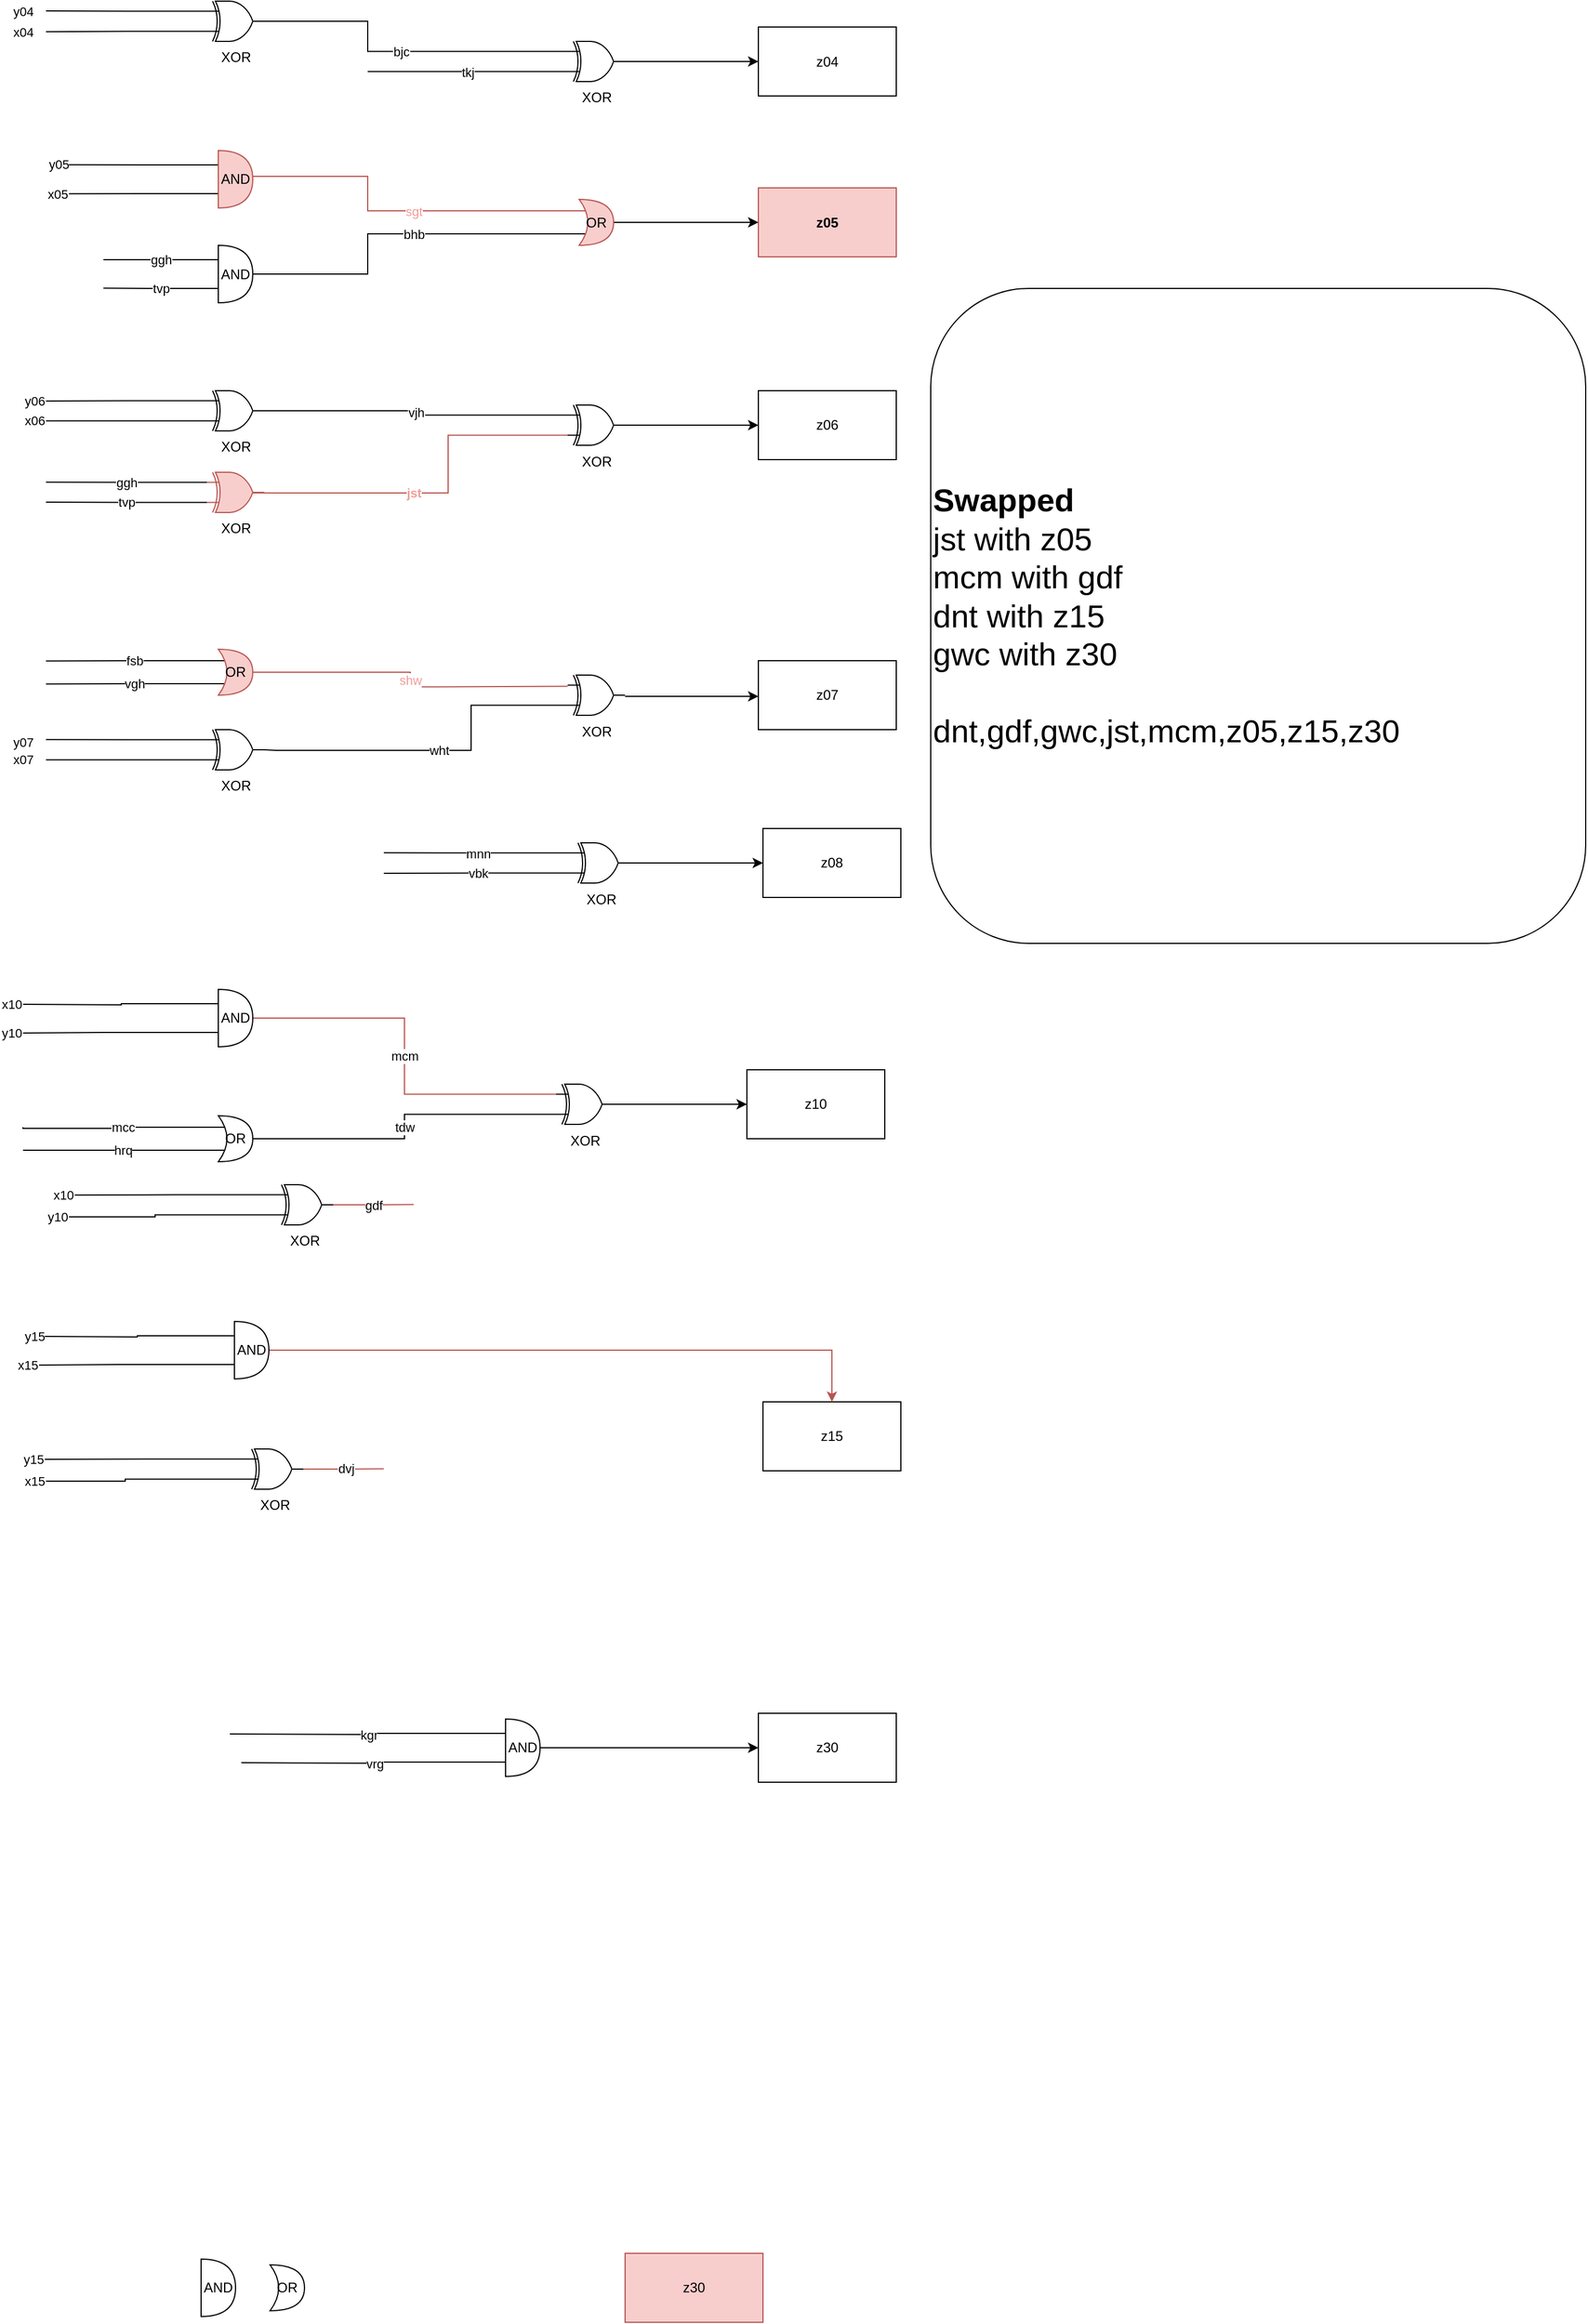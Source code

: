 <mxfile version="21.6.2" type="device">
  <diagram name="Page-1" id="REa99KtzlAY7XR-984mE">
    <mxGraphModel dx="1599" dy="1247" grid="1" gridSize="10" guides="1" tooltips="1" connect="1" arrows="1" fold="1" page="1" pageScale="1" pageWidth="827" pageHeight="1169" math="0" shadow="0">
      <root>
        <mxCell id="0" />
        <mxCell id="1" parent="0" />
        <mxCell id="uebBENzF8Cfto2oKfxIs-1" value="AND" style="shape=or;whiteSpace=wrap;html=1;" vertex="1" parent="1">
          <mxGeometry x="255" y="1985" width="30" height="50" as="geometry" />
        </mxCell>
        <mxCell id="uebBENzF8Cfto2oKfxIs-10" style="edgeStyle=orthogonalEdgeStyle;rounded=0;orthogonalLoop=1;jettySize=auto;html=1;entryX=0;entryY=0.5;entryDx=0;entryDy=0;" edge="1" parent="1" source="uebBENzF8Cfto2oKfxIs-2" target="uebBENzF8Cfto2oKfxIs-6">
          <mxGeometry relative="1" as="geometry" />
        </mxCell>
        <mxCell id="uebBENzF8Cfto2oKfxIs-13" value="bjc" style="edgeStyle=orthogonalEdgeStyle;rounded=0;orthogonalLoop=1;jettySize=auto;html=1;exitX=0;exitY=0.25;exitDx=0;exitDy=0;exitPerimeter=0;startArrow=none;startFill=0;endArrow=none;endFill=0;entryX=1;entryY=0.5;entryDx=0;entryDy=0;entryPerimeter=0;" edge="1" parent="1" source="uebBENzF8Cfto2oKfxIs-2" target="uebBENzF8Cfto2oKfxIs-42">
          <mxGeometry relative="1" as="geometry">
            <mxPoint x="280" y="32.5" as="targetPoint" />
            <Array as="points">
              <mxPoint x="400" y="63.5" />
              <mxPoint x="400" y="37.5" />
            </Array>
          </mxGeometry>
        </mxCell>
        <mxCell id="uebBENzF8Cfto2oKfxIs-15" value="tkj" style="edgeStyle=orthogonalEdgeStyle;rounded=0;orthogonalLoop=1;jettySize=auto;html=1;exitX=0;exitY=0.75;exitDx=0;exitDy=0;exitPerimeter=0;endArrow=none;endFill=0;" edge="1" parent="1" source="uebBENzF8Cfto2oKfxIs-2">
          <mxGeometry relative="1" as="geometry">
            <mxPoint x="400" y="81.262" as="targetPoint" />
          </mxGeometry>
        </mxCell>
        <mxCell id="uebBENzF8Cfto2oKfxIs-2" value="XOR" style="verticalLabelPosition=bottom;shadow=0;dashed=0;align=center;html=1;verticalAlign=top;shape=mxgraph.electrical.logic_gates.logic_gate;operation=xor;" vertex="1" parent="1">
          <mxGeometry x="574" y="55" width="50" height="35" as="geometry" />
        </mxCell>
        <mxCell id="uebBENzF8Cfto2oKfxIs-3" value="OR" style="shape=xor;whiteSpace=wrap;html=1;" vertex="1" parent="1">
          <mxGeometry x="315" y="1990" width="30" height="40" as="geometry" />
        </mxCell>
        <mxCell id="uebBENzF8Cfto2oKfxIs-5" value="z05" style="rounded=0;whiteSpace=wrap;html=1;fillColor=#f8cecc;strokeColor=#b85450;fontStyle=1" vertex="1" parent="1">
          <mxGeometry x="740" y="182.5" width="120" height="60" as="geometry" />
        </mxCell>
        <mxCell id="uebBENzF8Cfto2oKfxIs-6" value="z04" style="rounded=0;whiteSpace=wrap;html=1;" vertex="1" parent="1">
          <mxGeometry x="740" y="42.5" width="120" height="60" as="geometry" />
        </mxCell>
        <mxCell id="uebBENzF8Cfto2oKfxIs-7" value="z06" style="rounded=0;whiteSpace=wrap;html=1;" vertex="1" parent="1">
          <mxGeometry x="740" y="359" width="120" height="60" as="geometry" />
        </mxCell>
        <mxCell id="uebBENzF8Cfto2oKfxIs-8" value="z07" style="rounded=0;whiteSpace=wrap;html=1;" vertex="1" parent="1">
          <mxGeometry x="740" y="594" width="120" height="60" as="geometry" />
        </mxCell>
        <mxCell id="uebBENzF8Cfto2oKfxIs-9" value="z08" style="rounded=0;whiteSpace=wrap;html=1;" vertex="1" parent="1">
          <mxGeometry x="744" y="740" width="120" height="60" as="geometry" />
        </mxCell>
        <mxCell id="uebBENzF8Cfto2oKfxIs-17" style="edgeStyle=orthogonalEdgeStyle;rounded=0;orthogonalLoop=1;jettySize=auto;html=1;" edge="1" parent="1" source="uebBENzF8Cfto2oKfxIs-16" target="uebBENzF8Cfto2oKfxIs-5">
          <mxGeometry relative="1" as="geometry" />
        </mxCell>
        <mxCell id="uebBENzF8Cfto2oKfxIs-18" value="&lt;font color=&quot;#f19c99&quot;&gt;sgt&lt;/font&gt;" style="edgeStyle=orthogonalEdgeStyle;rounded=0;orthogonalLoop=1;jettySize=auto;html=1;exitX=0.175;exitY=0.25;exitDx=0;exitDy=0;exitPerimeter=0;endArrow=none;endFill=0;fontStyle=0;fillColor=#f8cecc;strokeColor=#b85450;entryX=1;entryY=0.5;entryDx=0;entryDy=0;entryPerimeter=0;" edge="1" parent="1" source="uebBENzF8Cfto2oKfxIs-16" target="uebBENzF8Cfto2oKfxIs-33">
          <mxGeometry x="-0.217" relative="1" as="geometry">
            <mxPoint x="410" y="202.643" as="targetPoint" />
            <Array as="points">
              <mxPoint x="400" y="202.5" />
              <mxPoint x="400" y="172.5" />
              <mxPoint x="270" y="172.5" />
              <mxPoint x="270" y="175.5" />
            </Array>
            <mxPoint as="offset" />
          </mxGeometry>
        </mxCell>
        <mxCell id="uebBENzF8Cfto2oKfxIs-19" value="bhb" style="edgeStyle=orthogonalEdgeStyle;rounded=0;orthogonalLoop=1;jettySize=auto;html=1;exitX=0.175;exitY=0.75;exitDx=0;exitDy=0;exitPerimeter=0;endArrow=none;endFill=0;fontStyle=0;fillColor=#f8cecc;strokeColor=#000000;entryX=1;entryY=0.5;entryDx=0;entryDy=0;entryPerimeter=0;" edge="1" parent="1" source="uebBENzF8Cfto2oKfxIs-16" target="uebBENzF8Cfto2oKfxIs-36">
          <mxGeometry x="-0.08" relative="1" as="geometry">
            <mxPoint x="310" y="257.5" as="targetPoint" />
            <mxPoint x="599.25" y="222.5" as="sourcePoint" />
            <Array as="points">
              <mxPoint x="400" y="222.5" />
              <mxPoint x="400" y="257.5" />
            </Array>
            <mxPoint as="offset" />
          </mxGeometry>
        </mxCell>
        <mxCell id="uebBENzF8Cfto2oKfxIs-16" value="OR" style="shape=xor;whiteSpace=wrap;html=1;fontStyle=0;fillColor=#f8cecc;strokeColor=#b85450;" vertex="1" parent="1">
          <mxGeometry x="584" y="192.5" width="30" height="40" as="geometry" />
        </mxCell>
        <mxCell id="uebBENzF8Cfto2oKfxIs-21" style="edgeStyle=orthogonalEdgeStyle;rounded=0;orthogonalLoop=1;jettySize=auto;html=1;entryX=0;entryY=0.5;entryDx=0;entryDy=0;" edge="1" parent="1" source="uebBENzF8Cfto2oKfxIs-20" target="uebBENzF8Cfto2oKfxIs-7">
          <mxGeometry relative="1" as="geometry" />
        </mxCell>
        <mxCell id="uebBENzF8Cfto2oKfxIs-22" value="vjh" style="edgeStyle=orthogonalEdgeStyle;rounded=0;orthogonalLoop=1;jettySize=auto;html=1;exitX=0;exitY=0.25;exitDx=0;exitDy=0;exitPerimeter=0;endArrow=none;endFill=0;entryX=1;entryY=0.5;entryDx=0;entryDy=0;entryPerimeter=0;" edge="1" parent="1" source="uebBENzF8Cfto2oKfxIs-20" target="uebBENzF8Cfto2oKfxIs-39">
          <mxGeometry relative="1" as="geometry">
            <mxPoint x="310" y="380" as="targetPoint" />
          </mxGeometry>
        </mxCell>
        <mxCell id="uebBENzF8Cfto2oKfxIs-23" value="&lt;font color=&quot;#f19c99&quot;&gt;jst&lt;/font&gt;" style="edgeStyle=orthogonalEdgeStyle;rounded=0;orthogonalLoop=1;jettySize=auto;html=1;exitX=0;exitY=0.75;exitDx=0;exitDy=0;exitPerimeter=0;endArrow=none;endFill=0;entryX=1;entryY=0.5;entryDx=0;entryDy=0;entryPerimeter=0;fillColor=#f8cecc;strokeColor=#b85450;fontStyle=1" edge="1" parent="1" source="uebBENzF8Cfto2oKfxIs-20" target="uebBENzF8Cfto2oKfxIs-45">
          <mxGeometry x="-0.015" y="-1" relative="1" as="geometry">
            <mxPoint x="280" y="450" as="targetPoint" />
            <Array as="points">
              <mxPoint x="470" y="398" />
              <mxPoint x="470" y="448" />
              <mxPoint x="280" y="448" />
            </Array>
            <mxPoint y="1" as="offset" />
          </mxGeometry>
        </mxCell>
        <mxCell id="uebBENzF8Cfto2oKfxIs-20" value="XOR" style="verticalLabelPosition=bottom;shadow=0;dashed=0;align=center;html=1;verticalAlign=top;shape=mxgraph.electrical.logic_gates.logic_gate;operation=xor;" vertex="1" parent="1">
          <mxGeometry x="574" y="371.5" width="50" height="35" as="geometry" />
        </mxCell>
        <mxCell id="uebBENzF8Cfto2oKfxIs-24" value="&lt;font color=&quot;#f19c99&quot;&gt;shw&lt;/font&gt;" style="edgeStyle=orthogonalEdgeStyle;rounded=0;orthogonalLoop=1;jettySize=auto;html=1;exitX=0;exitY=0.25;exitDx=0;exitDy=0;exitPerimeter=0;endArrow=none;endFill=0;entryX=1;entryY=0.5;entryDx=0;entryDy=0;entryPerimeter=0;fillColor=#f8cecc;strokeColor=#b85450;" edge="1" parent="1" target="uebBENzF8Cfto2oKfxIs-51">
          <mxGeometry x="-0.004" relative="1" as="geometry">
            <mxPoint x="350" y="614" as="targetPoint" />
            <mxPoint x="574" y="616.25" as="sourcePoint" />
            <mxPoint as="offset" />
          </mxGeometry>
        </mxCell>
        <mxCell id="uebBENzF8Cfto2oKfxIs-25" value="wht" style="edgeStyle=orthogonalEdgeStyle;rounded=0;orthogonalLoop=1;jettySize=auto;html=1;exitX=0;exitY=0.75;exitDx=0;exitDy=0;exitPerimeter=0;endArrow=none;endFill=0;entryX=1;entryY=0.5;entryDx=0;entryDy=0;entryPerimeter=0;" edge="1" parent="1" source="uebBENzF8Cfto2oKfxIs-26" target="uebBENzF8Cfto2oKfxIs-55">
          <mxGeometry x="-0.001" relative="1" as="geometry">
            <mxPoint x="320" y="684" as="targetPoint" />
            <mxPoint x="564.95" y="654.0" as="sourcePoint" />
            <Array as="points">
              <mxPoint x="490" y="633" />
              <mxPoint x="490" y="672" />
              <mxPoint x="320" y="672" />
            </Array>
            <mxPoint as="offset" />
          </mxGeometry>
        </mxCell>
        <mxCell id="uebBENzF8Cfto2oKfxIs-27" style="edgeStyle=orthogonalEdgeStyle;rounded=0;orthogonalLoop=1;jettySize=auto;html=1;entryX=0;entryY=0.5;entryDx=0;entryDy=0;" edge="1" parent="1">
          <mxGeometry relative="1" as="geometry">
            <mxPoint x="624" y="625.0" as="sourcePoint" />
            <mxPoint x="740" y="625.0" as="targetPoint" />
          </mxGeometry>
        </mxCell>
        <mxCell id="uebBENzF8Cfto2oKfxIs-26" value="XOR" style="verticalLabelPosition=bottom;shadow=0;dashed=0;align=center;html=1;verticalAlign=top;shape=mxgraph.electrical.logic_gates.logic_gate;operation=xor;" vertex="1" parent="1">
          <mxGeometry x="574" y="606.5" width="50" height="35" as="geometry" />
        </mxCell>
        <mxCell id="uebBENzF8Cfto2oKfxIs-28" value="mnn" style="edgeStyle=orthogonalEdgeStyle;rounded=0;orthogonalLoop=1;jettySize=auto;html=1;exitX=0;exitY=0.25;exitDx=0;exitDy=0;exitPerimeter=0;endArrow=none;endFill=0;" edge="1" parent="1" source="uebBENzF8Cfto2oKfxIs-30">
          <mxGeometry relative="1" as="geometry">
            <mxPoint x="414" y="761.103" as="targetPoint" />
          </mxGeometry>
        </mxCell>
        <mxCell id="uebBENzF8Cfto2oKfxIs-29" value="vbk" style="edgeStyle=orthogonalEdgeStyle;rounded=0;orthogonalLoop=1;jettySize=auto;html=1;exitX=0;exitY=0.75;exitDx=0;exitDy=0;exitPerimeter=0;endArrow=none;endFill=0;" edge="1" parent="1" source="uebBENzF8Cfto2oKfxIs-30">
          <mxGeometry relative="1" as="geometry">
            <mxPoint x="414" y="779.034" as="targetPoint" />
          </mxGeometry>
        </mxCell>
        <mxCell id="uebBENzF8Cfto2oKfxIs-31" style="edgeStyle=orthogonalEdgeStyle;rounded=0;orthogonalLoop=1;jettySize=auto;html=1;" edge="1" parent="1" source="uebBENzF8Cfto2oKfxIs-30" target="uebBENzF8Cfto2oKfxIs-9">
          <mxGeometry relative="1" as="geometry" />
        </mxCell>
        <mxCell id="uebBENzF8Cfto2oKfxIs-30" value="XOR" style="verticalLabelPosition=bottom;shadow=0;dashed=0;align=center;html=1;verticalAlign=top;shape=mxgraph.electrical.logic_gates.logic_gate;operation=xor;" vertex="1" parent="1">
          <mxGeometry x="578" y="752.5" width="50" height="35" as="geometry" />
        </mxCell>
        <mxCell id="uebBENzF8Cfto2oKfxIs-74" value="gdf" style="edgeStyle=orthogonalEdgeStyle;rounded=0;orthogonalLoop=1;jettySize=auto;html=1;exitX=1;exitY=0.5;exitDx=0;exitDy=0;exitPerimeter=0;endArrow=none;endFill=0;fillColor=#f8cecc;strokeColor=#b85450;" edge="1" parent="1" source="uebBENzF8Cfto2oKfxIs-32">
          <mxGeometry relative="1" as="geometry">
            <mxPoint x="440" y="1067.286" as="targetPoint" />
          </mxGeometry>
        </mxCell>
        <mxCell id="uebBENzF8Cfto2oKfxIs-32" value="XOR" style="verticalLabelPosition=bottom;shadow=0;dashed=0;align=center;html=1;verticalAlign=top;shape=mxgraph.electrical.logic_gates.logic_gate;operation=xor;" vertex="1" parent="1">
          <mxGeometry x="320" y="1050" width="50" height="35" as="geometry" />
        </mxCell>
        <mxCell id="uebBENzF8Cfto2oKfxIs-34" value="y05" style="edgeStyle=orthogonalEdgeStyle;rounded=0;orthogonalLoop=1;jettySize=auto;html=1;exitX=0;exitY=0.25;exitDx=0;exitDy=0;exitPerimeter=0;endArrow=none;endFill=0;" edge="1" parent="1" source="uebBENzF8Cfto2oKfxIs-33">
          <mxGeometry x="1" y="10" relative="1" as="geometry">
            <mxPoint x="140" y="162.367" as="targetPoint" />
            <mxPoint x="-9" y="-10" as="offset" />
          </mxGeometry>
        </mxCell>
        <mxCell id="uebBENzF8Cfto2oKfxIs-35" value="x05" style="edgeStyle=orthogonalEdgeStyle;rounded=0;orthogonalLoop=1;jettySize=auto;html=1;exitX=0;exitY=0.75;exitDx=0;exitDy=0;exitPerimeter=0;endArrow=none;endFill=0;" edge="1" parent="1" source="uebBENzF8Cfto2oKfxIs-33">
          <mxGeometry x="1" y="10" relative="1" as="geometry">
            <mxPoint x="140" y="187.673" as="targetPoint" />
            <mxPoint x="-10" y="-10" as="offset" />
          </mxGeometry>
        </mxCell>
        <mxCell id="uebBENzF8Cfto2oKfxIs-33" value="AND" style="shape=or;whiteSpace=wrap;html=1;fillColor=#f8cecc;strokeColor=#b85450;" vertex="1" parent="1">
          <mxGeometry x="270" y="150" width="30" height="50" as="geometry" />
        </mxCell>
        <mxCell id="uebBENzF8Cfto2oKfxIs-37" value="ggh" style="edgeStyle=orthogonalEdgeStyle;rounded=0;orthogonalLoop=1;jettySize=auto;html=1;exitX=0;exitY=0.25;exitDx=0;exitDy=0;exitPerimeter=0;endArrow=none;endFill=0;" edge="1" parent="1" source="uebBENzF8Cfto2oKfxIs-36">
          <mxGeometry relative="1" as="geometry">
            <mxPoint x="170.0" y="244.983" as="targetPoint" />
          </mxGeometry>
        </mxCell>
        <mxCell id="uebBENzF8Cfto2oKfxIs-38" value="tvp" style="edgeStyle=orthogonalEdgeStyle;rounded=0;orthogonalLoop=1;jettySize=auto;html=1;exitX=0;exitY=0.75;exitDx=0;exitDy=0;exitPerimeter=0;endArrow=none;endFill=0;" edge="1" parent="1" source="uebBENzF8Cfto2oKfxIs-36">
          <mxGeometry relative="1" as="geometry">
            <mxPoint x="170.0" y="269.81" as="targetPoint" />
          </mxGeometry>
        </mxCell>
        <mxCell id="uebBENzF8Cfto2oKfxIs-36" value="AND" style="shape=or;whiteSpace=wrap;html=1;" vertex="1" parent="1">
          <mxGeometry x="270" y="232.5" width="30" height="50" as="geometry" />
        </mxCell>
        <mxCell id="uebBENzF8Cfto2oKfxIs-40" value="y06" style="edgeStyle=orthogonalEdgeStyle;rounded=0;orthogonalLoop=1;jettySize=auto;html=1;exitX=0;exitY=0.25;exitDx=0;exitDy=0;exitPerimeter=0;endArrow=none;endFill=0;" edge="1" parent="1" source="uebBENzF8Cfto2oKfxIs-39">
          <mxGeometry x="1" y="10" relative="1" as="geometry">
            <mxPoint x="120" y="368" as="targetPoint" />
            <mxPoint x="-10" y="-10" as="offset" />
          </mxGeometry>
        </mxCell>
        <mxCell id="uebBENzF8Cfto2oKfxIs-41" value="x06" style="edgeStyle=orthogonalEdgeStyle;rounded=0;orthogonalLoop=1;jettySize=auto;html=1;exitX=0;exitY=0.75;exitDx=0;exitDy=0;exitPerimeter=0;endArrow=none;endFill=0;" edge="1" parent="1" source="uebBENzF8Cfto2oKfxIs-39">
          <mxGeometry x="1" y="10" relative="1" as="geometry">
            <mxPoint x="120" y="385.25" as="targetPoint" />
            <mxPoint x="-10" y="-10" as="offset" />
          </mxGeometry>
        </mxCell>
        <mxCell id="uebBENzF8Cfto2oKfxIs-39" value="XOR" style="verticalLabelPosition=bottom;shadow=0;dashed=0;align=center;html=1;verticalAlign=top;shape=mxgraph.electrical.logic_gates.logic_gate;operation=xor;" vertex="1" parent="1">
          <mxGeometry x="260" y="359" width="50" height="35" as="geometry" />
        </mxCell>
        <mxCell id="uebBENzF8Cfto2oKfxIs-43" value="y04" style="edgeStyle=orthogonalEdgeStyle;rounded=0;orthogonalLoop=1;jettySize=auto;html=1;exitX=0;exitY=0.25;exitDx=0;exitDy=0;exitPerimeter=0;endArrow=none;endFill=0;" edge="1" parent="1" source="uebBENzF8Cfto2oKfxIs-42">
          <mxGeometry x="1" y="20" relative="1" as="geometry">
            <mxPoint x="120" y="28.5" as="targetPoint" />
            <mxPoint x="-20" y="-20" as="offset" />
          </mxGeometry>
        </mxCell>
        <mxCell id="uebBENzF8Cfto2oKfxIs-44" value="x04" style="edgeStyle=orthogonalEdgeStyle;rounded=0;orthogonalLoop=1;jettySize=auto;html=1;exitX=0;exitY=0.75;exitDx=0;exitDy=0;exitPerimeter=0;endArrow=none;endFill=0;" edge="1" parent="1" source="uebBENzF8Cfto2oKfxIs-42">
          <mxGeometry x="1" y="20" relative="1" as="geometry">
            <mxPoint x="120" y="46.682" as="targetPoint" />
            <mxPoint x="-20" y="-20" as="offset" />
          </mxGeometry>
        </mxCell>
        <mxCell id="uebBENzF8Cfto2oKfxIs-42" value="XOR" style="verticalLabelPosition=bottom;shadow=0;dashed=0;align=center;html=1;verticalAlign=top;shape=mxgraph.electrical.logic_gates.logic_gate;operation=xor;" vertex="1" parent="1">
          <mxGeometry x="260" y="20" width="50" height="35" as="geometry" />
        </mxCell>
        <mxCell id="uebBENzF8Cfto2oKfxIs-46" value="ggh" style="edgeStyle=orthogonalEdgeStyle;rounded=0;orthogonalLoop=1;jettySize=auto;html=1;exitX=0;exitY=0.25;exitDx=0;exitDy=0;exitPerimeter=0;endArrow=none;endFill=0;" edge="1" parent="1" source="uebBENzF8Cfto2oKfxIs-45">
          <mxGeometry relative="1" as="geometry">
            <mxPoint x="120" y="438.667" as="targetPoint" />
          </mxGeometry>
        </mxCell>
        <mxCell id="uebBENzF8Cfto2oKfxIs-47" value="tvp" style="edgeStyle=orthogonalEdgeStyle;rounded=0;orthogonalLoop=1;jettySize=auto;html=1;exitX=0;exitY=0.75;exitDx=0;exitDy=0;exitPerimeter=0;endArrow=none;endFill=0;" edge="1" parent="1" source="uebBENzF8Cfto2oKfxIs-45">
          <mxGeometry relative="1" as="geometry">
            <mxPoint x="120" y="456" as="targetPoint" />
          </mxGeometry>
        </mxCell>
        <mxCell id="uebBENzF8Cfto2oKfxIs-45" value="XOR" style="verticalLabelPosition=bottom;shadow=0;dashed=0;align=center;html=1;verticalAlign=top;shape=mxgraph.electrical.logic_gates.logic_gate;operation=xor;fillColor=#f8cecc;strokeColor=#b85450;" vertex="1" parent="1">
          <mxGeometry x="260" y="430" width="50" height="35" as="geometry" />
        </mxCell>
        <mxCell id="uebBENzF8Cfto2oKfxIs-53" value="fsb" style="edgeStyle=orthogonalEdgeStyle;rounded=0;orthogonalLoop=1;jettySize=auto;html=1;exitX=0.175;exitY=0.25;exitDx=0;exitDy=0;exitPerimeter=0;endArrow=none;endFill=0;" edge="1" parent="1" source="uebBENzF8Cfto2oKfxIs-51">
          <mxGeometry relative="1" as="geometry">
            <mxPoint x="120" y="594.286" as="targetPoint" />
          </mxGeometry>
        </mxCell>
        <mxCell id="uebBENzF8Cfto2oKfxIs-54" value="vgh" style="edgeStyle=orthogonalEdgeStyle;rounded=0;orthogonalLoop=1;jettySize=auto;html=1;exitX=0.175;exitY=0.75;exitDx=0;exitDy=0;exitPerimeter=0;endArrow=none;endFill=0;" edge="1" parent="1" source="uebBENzF8Cfto2oKfxIs-51">
          <mxGeometry relative="1" as="geometry">
            <mxPoint x="120" y="614.286" as="targetPoint" />
          </mxGeometry>
        </mxCell>
        <mxCell id="uebBENzF8Cfto2oKfxIs-51" value="OR" style="shape=xor;whiteSpace=wrap;html=1;fontStyle=0;fillColor=#f8cecc;strokeColor=#b85450;" vertex="1" parent="1">
          <mxGeometry x="270" y="584" width="30" height="40" as="geometry" />
        </mxCell>
        <mxCell id="uebBENzF8Cfto2oKfxIs-56" value="y07" style="edgeStyle=orthogonalEdgeStyle;rounded=0;orthogonalLoop=1;jettySize=auto;html=1;exitX=0;exitY=0.25;exitDx=0;exitDy=0;exitPerimeter=0;endArrow=none;endFill=0;" edge="1" parent="1" source="uebBENzF8Cfto2oKfxIs-55">
          <mxGeometry x="1" y="20" relative="1" as="geometry">
            <mxPoint x="120" y="662.634" as="targetPoint" />
            <mxPoint x="-20" y="-18" as="offset" />
          </mxGeometry>
        </mxCell>
        <mxCell id="uebBENzF8Cfto2oKfxIs-57" value="x07" style="edgeStyle=orthogonalEdgeStyle;rounded=0;orthogonalLoop=1;jettySize=auto;html=1;exitX=0;exitY=0.75;exitDx=0;exitDy=0;exitPerimeter=0;endArrow=none;endFill=0;" edge="1" parent="1" source="uebBENzF8Cfto2oKfxIs-55">
          <mxGeometry x="1" y="20" relative="1" as="geometry">
            <mxPoint x="120" y="680.195" as="targetPoint" />
            <mxPoint x="-20" y="-20" as="offset" />
          </mxGeometry>
        </mxCell>
        <mxCell id="uebBENzF8Cfto2oKfxIs-55" value="XOR" style="verticalLabelPosition=bottom;shadow=0;dashed=0;align=center;html=1;verticalAlign=top;shape=mxgraph.electrical.logic_gates.logic_gate;operation=xor;" vertex="1" parent="1">
          <mxGeometry x="260" y="654" width="50" height="35" as="geometry" />
        </mxCell>
        <mxCell id="uebBENzF8Cfto2oKfxIs-58" value="z30" style="rounded=0;whiteSpace=wrap;html=1;fillColor=#f8cecc;strokeColor=#b85450;" vertex="1" parent="1">
          <mxGeometry x="624" y="1980" width="120" height="60" as="geometry" />
        </mxCell>
        <mxCell id="uebBENzF8Cfto2oKfxIs-59" value="&lt;div style=&quot;font-size: 28px;&quot;&gt;&lt;b style=&quot;background-color: initial;&quot;&gt;&lt;font style=&quot;font-size: 28px;&quot;&gt;Swapped&lt;/font&gt;&lt;/b&gt;&lt;/div&gt;&lt;font style=&quot;font-size: 28px;&quot;&gt;&lt;div style=&quot;&quot;&gt;&lt;span style=&quot;background-color: initial;&quot;&gt;&lt;font style=&quot;font-size: 28px;&quot;&gt;jst with z05&lt;/font&gt;&lt;/span&gt;&lt;/div&gt;&lt;div style=&quot;&quot;&gt;&lt;span style=&quot;background-color: initial;&quot;&gt;&lt;font style=&quot;font-size: 28px;&quot;&gt;mcm with gdf&lt;/font&gt;&lt;/span&gt;&lt;/div&gt;&lt;div style=&quot;&quot;&gt;&lt;span style=&quot;background-color: initial;&quot;&gt;&lt;font style=&quot;font-size: 28px;&quot;&gt;dnt with z15&lt;/font&gt;&lt;/span&gt;&lt;/div&gt;&lt;div style=&quot;&quot;&gt;&lt;span style=&quot;background-color: initial;&quot;&gt;&lt;font style=&quot;font-size: 28px;&quot;&gt;gwc with z30&lt;/font&gt;&lt;/span&gt;&lt;/div&gt;&lt;div style=&quot;&quot;&gt;&lt;span style=&quot;background-color: initial;&quot;&gt;&lt;font style=&quot;font-size: 28px;&quot;&gt;&lt;br&gt;&lt;/font&gt;&lt;/span&gt;&lt;/div&gt;&lt;div style=&quot;&quot;&gt;&lt;font style=&quot;font-size: 28px;&quot;&gt;dnt,gdf,gwc,jst,mcm,z05,z15,z30&lt;/font&gt;&lt;span style=&quot;background-color: initial; font-size: 18px;&quot;&gt;&lt;/span&gt;&lt;/div&gt;&lt;/font&gt;" style="rounded=1;whiteSpace=wrap;html=1;align=left;" vertex="1" parent="1">
          <mxGeometry x="890" y="270" width="570" height="570" as="geometry" />
        </mxCell>
        <mxCell id="uebBENzF8Cfto2oKfxIs-60" value="z10" style="rounded=0;whiteSpace=wrap;html=1;" vertex="1" parent="1">
          <mxGeometry x="730" y="950" width="120" height="60" as="geometry" />
        </mxCell>
        <mxCell id="uebBENzF8Cfto2oKfxIs-61" value="mcm" style="edgeStyle=orthogonalEdgeStyle;rounded=0;orthogonalLoop=1;jettySize=auto;html=1;exitX=0;exitY=0.25;exitDx=0;exitDy=0;exitPerimeter=0;endArrow=none;endFill=0;entryX=1;entryY=0.5;entryDx=0;entryDy=0;entryPerimeter=0;fillColor=#f8cecc;strokeColor=#b85450;" edge="1" parent="1" source="uebBENzF8Cfto2oKfxIs-64" target="uebBENzF8Cfto2oKfxIs-65">
          <mxGeometry x="0.001" relative="1" as="geometry">
            <mxPoint x="380" y="920" as="targetPoint" />
            <mxPoint as="offset" />
          </mxGeometry>
        </mxCell>
        <mxCell id="uebBENzF8Cfto2oKfxIs-62" value="tdw" style="edgeStyle=orthogonalEdgeStyle;rounded=0;orthogonalLoop=1;jettySize=auto;html=1;exitX=0;exitY=0.75;exitDx=0;exitDy=0;exitPerimeter=0;endArrow=none;endFill=0;entryX=1;entryY=0.5;entryDx=0;entryDy=0;entryPerimeter=0;" edge="1" parent="1" source="uebBENzF8Cfto2oKfxIs-64" target="uebBENzF8Cfto2oKfxIs-68">
          <mxGeometry x="0.002" relative="1" as="geometry">
            <mxPoint x="380" y="1030" as="targetPoint" />
            <mxPoint as="offset" />
          </mxGeometry>
        </mxCell>
        <mxCell id="uebBENzF8Cfto2oKfxIs-63" style="edgeStyle=orthogonalEdgeStyle;rounded=0;orthogonalLoop=1;jettySize=auto;html=1;" edge="1" parent="1" source="uebBENzF8Cfto2oKfxIs-64" target="uebBENzF8Cfto2oKfxIs-60">
          <mxGeometry relative="1" as="geometry" />
        </mxCell>
        <mxCell id="uebBENzF8Cfto2oKfxIs-64" value="XOR" style="verticalLabelPosition=bottom;shadow=0;dashed=0;align=center;html=1;verticalAlign=top;shape=mxgraph.electrical.logic_gates.logic_gate;operation=xor;" vertex="1" parent="1">
          <mxGeometry x="564" y="962.5" width="50" height="35" as="geometry" />
        </mxCell>
        <mxCell id="uebBENzF8Cfto2oKfxIs-66" value="x10" style="edgeStyle=orthogonalEdgeStyle;rounded=0;orthogonalLoop=1;jettySize=auto;html=1;exitX=0;exitY=0.25;exitDx=0;exitDy=0;exitPerimeter=0;endArrow=none;endFill=0;" edge="1" parent="1" source="uebBENzF8Cfto2oKfxIs-65">
          <mxGeometry x="1" y="10" relative="1" as="geometry">
            <mxPoint x="100" y="893" as="targetPoint" />
            <mxPoint x="-10" y="-10" as="offset" />
          </mxGeometry>
        </mxCell>
        <mxCell id="uebBENzF8Cfto2oKfxIs-67" value="y10" style="edgeStyle=orthogonalEdgeStyle;rounded=0;orthogonalLoop=1;jettySize=auto;html=1;exitX=0;exitY=0.75;exitDx=0;exitDy=0;exitPerimeter=0;endArrow=none;endFill=0;" edge="1" parent="1" source="uebBENzF8Cfto2oKfxIs-65">
          <mxGeometry x="1" y="-10" relative="1" as="geometry">
            <mxPoint x="100" y="918" as="targetPoint" />
            <Array as="points">
              <mxPoint x="170" y="918" />
            </Array>
            <mxPoint x="-10" y="10" as="offset" />
          </mxGeometry>
        </mxCell>
        <mxCell id="uebBENzF8Cfto2oKfxIs-65" value="AND" style="shape=or;whiteSpace=wrap;html=1;" vertex="1" parent="1">
          <mxGeometry x="270" y="880" width="30" height="50" as="geometry" />
        </mxCell>
        <mxCell id="uebBENzF8Cfto2oKfxIs-69" value="mcc" style="edgeStyle=orthogonalEdgeStyle;rounded=0;orthogonalLoop=1;jettySize=auto;html=1;exitX=0.175;exitY=0.25;exitDx=0;exitDy=0;exitPerimeter=0;endArrow=none;endFill=0;" edge="1" parent="1" source="uebBENzF8Cfto2oKfxIs-68">
          <mxGeometry relative="1" as="geometry">
            <mxPoint x="100" y="1000" as="targetPoint" />
            <Array as="points">
              <mxPoint x="180" y="1000" />
              <mxPoint x="180" y="1001" />
              <mxPoint x="100" y="1001" />
            </Array>
          </mxGeometry>
        </mxCell>
        <mxCell id="uebBENzF8Cfto2oKfxIs-70" value="hrq" style="edgeStyle=orthogonalEdgeStyle;rounded=0;orthogonalLoop=1;jettySize=auto;html=1;exitX=0.175;exitY=0.75;exitDx=0;exitDy=0;exitPerimeter=0;endArrow=none;endFill=0;" edge="1" parent="1" source="uebBENzF8Cfto2oKfxIs-68">
          <mxGeometry relative="1" as="geometry">
            <mxPoint x="100" y="1020" as="targetPoint" />
          </mxGeometry>
        </mxCell>
        <mxCell id="uebBENzF8Cfto2oKfxIs-68" value="OR" style="shape=xor;whiteSpace=wrap;html=1;fontStyle=0;" vertex="1" parent="1">
          <mxGeometry x="270" y="990" width="30" height="40" as="geometry" />
        </mxCell>
        <mxCell id="uebBENzF8Cfto2oKfxIs-71" value="x10" style="edgeStyle=orthogonalEdgeStyle;rounded=0;orthogonalLoop=1;jettySize=auto;html=1;exitX=0;exitY=0.25;exitDx=0;exitDy=0;exitPerimeter=0;endArrow=none;endFill=0;" edge="1" parent="1" source="uebBENzF8Cfto2oKfxIs-32">
          <mxGeometry x="1" y="10" relative="1" as="geometry">
            <mxPoint x="145" y="1059" as="targetPoint" />
            <mxPoint x="-10" y="-10" as="offset" />
            <mxPoint x="315" y="1052.5" as="sourcePoint" />
          </mxGeometry>
        </mxCell>
        <mxCell id="uebBENzF8Cfto2oKfxIs-72" value="y10" style="edgeStyle=orthogonalEdgeStyle;rounded=0;orthogonalLoop=1;jettySize=auto;html=1;exitX=0;exitY=0.75;exitDx=0;exitDy=0;exitPerimeter=0;endArrow=none;endFill=0;" edge="1" parent="1" source="uebBENzF8Cfto2oKfxIs-32">
          <mxGeometry x="1" y="-10" relative="1" as="geometry">
            <mxPoint x="140" y="1078" as="targetPoint" />
            <Array as="points">
              <mxPoint x="215" y="1076" />
              <mxPoint x="215" y="1078" />
            </Array>
            <mxPoint x="-10" y="10" as="offset" />
            <mxPoint x="315" y="1077.5" as="sourcePoint" />
          </mxGeometry>
        </mxCell>
        <mxCell id="uebBENzF8Cfto2oKfxIs-76" value="z15" style="rounded=0;whiteSpace=wrap;html=1;" vertex="1" parent="1">
          <mxGeometry x="744" y="1239" width="120" height="60" as="geometry" />
        </mxCell>
        <mxCell id="uebBENzF8Cfto2oKfxIs-79" style="edgeStyle=orthogonalEdgeStyle;rounded=0;orthogonalLoop=1;jettySize=auto;html=1;exitX=1;exitY=0.5;exitDx=0;exitDy=0;exitPerimeter=0;fillColor=#f8cecc;strokeColor=#b85450;" edge="1" parent="1" source="uebBENzF8Cfto2oKfxIs-83" target="uebBENzF8Cfto2oKfxIs-76">
          <mxGeometry relative="1" as="geometry">
            <mxPoint x="320" y="1190" as="sourcePoint" />
          </mxGeometry>
        </mxCell>
        <mxCell id="uebBENzF8Cfto2oKfxIs-81" value="y15" style="edgeStyle=orthogonalEdgeStyle;rounded=0;orthogonalLoop=1;jettySize=auto;html=1;exitX=0;exitY=0.25;exitDx=0;exitDy=0;exitPerimeter=0;endArrow=none;endFill=0;" edge="1" parent="1" source="uebBENzF8Cfto2oKfxIs-83">
          <mxGeometry x="1" y="4" relative="1" as="geometry">
            <mxPoint x="114" y="1182" as="targetPoint" />
            <mxPoint x="-4" y="-4" as="offset" />
          </mxGeometry>
        </mxCell>
        <mxCell id="uebBENzF8Cfto2oKfxIs-82" value="x15" style="edgeStyle=orthogonalEdgeStyle;rounded=0;orthogonalLoop=1;jettySize=auto;html=1;exitX=0;exitY=0.75;exitDx=0;exitDy=0;exitPerimeter=0;endArrow=none;endFill=0;" edge="1" parent="1" source="uebBENzF8Cfto2oKfxIs-83">
          <mxGeometry x="1" y="-10" relative="1" as="geometry">
            <mxPoint x="114" y="1207" as="targetPoint" />
            <Array as="points">
              <mxPoint x="184" y="1207" />
            </Array>
            <mxPoint x="-10" y="10" as="offset" />
          </mxGeometry>
        </mxCell>
        <mxCell id="uebBENzF8Cfto2oKfxIs-83" value="AND" style="shape=or;whiteSpace=wrap;html=1;" vertex="1" parent="1">
          <mxGeometry x="284" y="1169" width="30" height="50" as="geometry" />
        </mxCell>
        <mxCell id="uebBENzF8Cfto2oKfxIs-87" value="dvj" style="edgeStyle=orthogonalEdgeStyle;rounded=0;orthogonalLoop=1;jettySize=auto;html=1;exitX=1;exitY=0.5;exitDx=0;exitDy=0;exitPerimeter=0;endArrow=none;endFill=0;fillColor=#f8cecc;strokeColor=#b85450;" edge="1" parent="1" source="uebBENzF8Cfto2oKfxIs-88">
          <mxGeometry x="0.033" y="1" relative="1" as="geometry">
            <mxPoint x="414" y="1297.286" as="targetPoint" />
            <mxPoint x="1" as="offset" />
          </mxGeometry>
        </mxCell>
        <mxCell id="uebBENzF8Cfto2oKfxIs-88" value="XOR" style="verticalLabelPosition=bottom;shadow=0;dashed=0;align=center;html=1;verticalAlign=top;shape=mxgraph.electrical.logic_gates.logic_gate;operation=xor;" vertex="1" parent="1">
          <mxGeometry x="294" y="1280" width="50" height="35" as="geometry" />
        </mxCell>
        <mxCell id="uebBENzF8Cfto2oKfxIs-89" value="y15" style="edgeStyle=orthogonalEdgeStyle;rounded=0;orthogonalLoop=1;jettySize=auto;html=1;exitX=0;exitY=0.25;exitDx=0;exitDy=0;exitPerimeter=0;endArrow=none;endFill=0;" edge="1" parent="1" source="uebBENzF8Cfto2oKfxIs-88">
          <mxGeometry x="1" y="10" relative="1" as="geometry">
            <mxPoint x="119" y="1289" as="targetPoint" />
            <mxPoint x="-10" y="-10" as="offset" />
            <mxPoint x="289" y="1282.5" as="sourcePoint" />
          </mxGeometry>
        </mxCell>
        <mxCell id="uebBENzF8Cfto2oKfxIs-90" value="x15" style="edgeStyle=orthogonalEdgeStyle;rounded=0;orthogonalLoop=1;jettySize=auto;html=1;exitX=0;exitY=0.75;exitDx=0;exitDy=0;exitPerimeter=0;endArrow=none;endFill=0;" edge="1" parent="1" source="uebBENzF8Cfto2oKfxIs-88">
          <mxGeometry x="1" y="-10" relative="1" as="geometry">
            <mxPoint x="120" y="1308" as="targetPoint" />
            <Array as="points">
              <mxPoint x="189" y="1306" />
              <mxPoint x="189" y="1308" />
            </Array>
            <mxPoint x="-10" y="10" as="offset" />
            <mxPoint x="289" y="1307.5" as="sourcePoint" />
          </mxGeometry>
        </mxCell>
        <mxCell id="uebBENzF8Cfto2oKfxIs-91" value="z30" style="rounded=0;whiteSpace=wrap;html=1;" vertex="1" parent="1">
          <mxGeometry x="740" y="1510" width="120" height="60" as="geometry" />
        </mxCell>
        <mxCell id="uebBENzF8Cfto2oKfxIs-104" style="edgeStyle=orthogonalEdgeStyle;rounded=0;orthogonalLoop=1;jettySize=auto;html=1;entryX=0;entryY=0.5;entryDx=0;entryDy=0;" edge="1" parent="1" source="uebBENzF8Cfto2oKfxIs-102" target="uebBENzF8Cfto2oKfxIs-91">
          <mxGeometry relative="1" as="geometry" />
        </mxCell>
        <mxCell id="uebBENzF8Cfto2oKfxIs-105" value="kgr" style="edgeStyle=orthogonalEdgeStyle;rounded=0;orthogonalLoop=1;jettySize=auto;html=1;exitX=0;exitY=0.25;exitDx=0;exitDy=0;exitPerimeter=0;endArrow=none;endFill=0;" edge="1" parent="1" source="uebBENzF8Cfto2oKfxIs-102">
          <mxGeometry relative="1" as="geometry">
            <mxPoint x="280" y="1528" as="targetPoint" />
          </mxGeometry>
        </mxCell>
        <mxCell id="uebBENzF8Cfto2oKfxIs-106" value="vrg" style="edgeStyle=orthogonalEdgeStyle;rounded=0;orthogonalLoop=1;jettySize=auto;html=1;exitX=0;exitY=0.75;exitDx=0;exitDy=0;exitPerimeter=0;endArrow=none;endFill=0;" edge="1" parent="1" source="uebBENzF8Cfto2oKfxIs-102">
          <mxGeometry relative="1" as="geometry">
            <mxPoint x="290" y="1553" as="targetPoint" />
          </mxGeometry>
        </mxCell>
        <mxCell id="uebBENzF8Cfto2oKfxIs-102" value="AND" style="shape=or;whiteSpace=wrap;html=1;" vertex="1" parent="1">
          <mxGeometry x="520" y="1515" width="30" height="50" as="geometry" />
        </mxCell>
      </root>
    </mxGraphModel>
  </diagram>
</mxfile>
